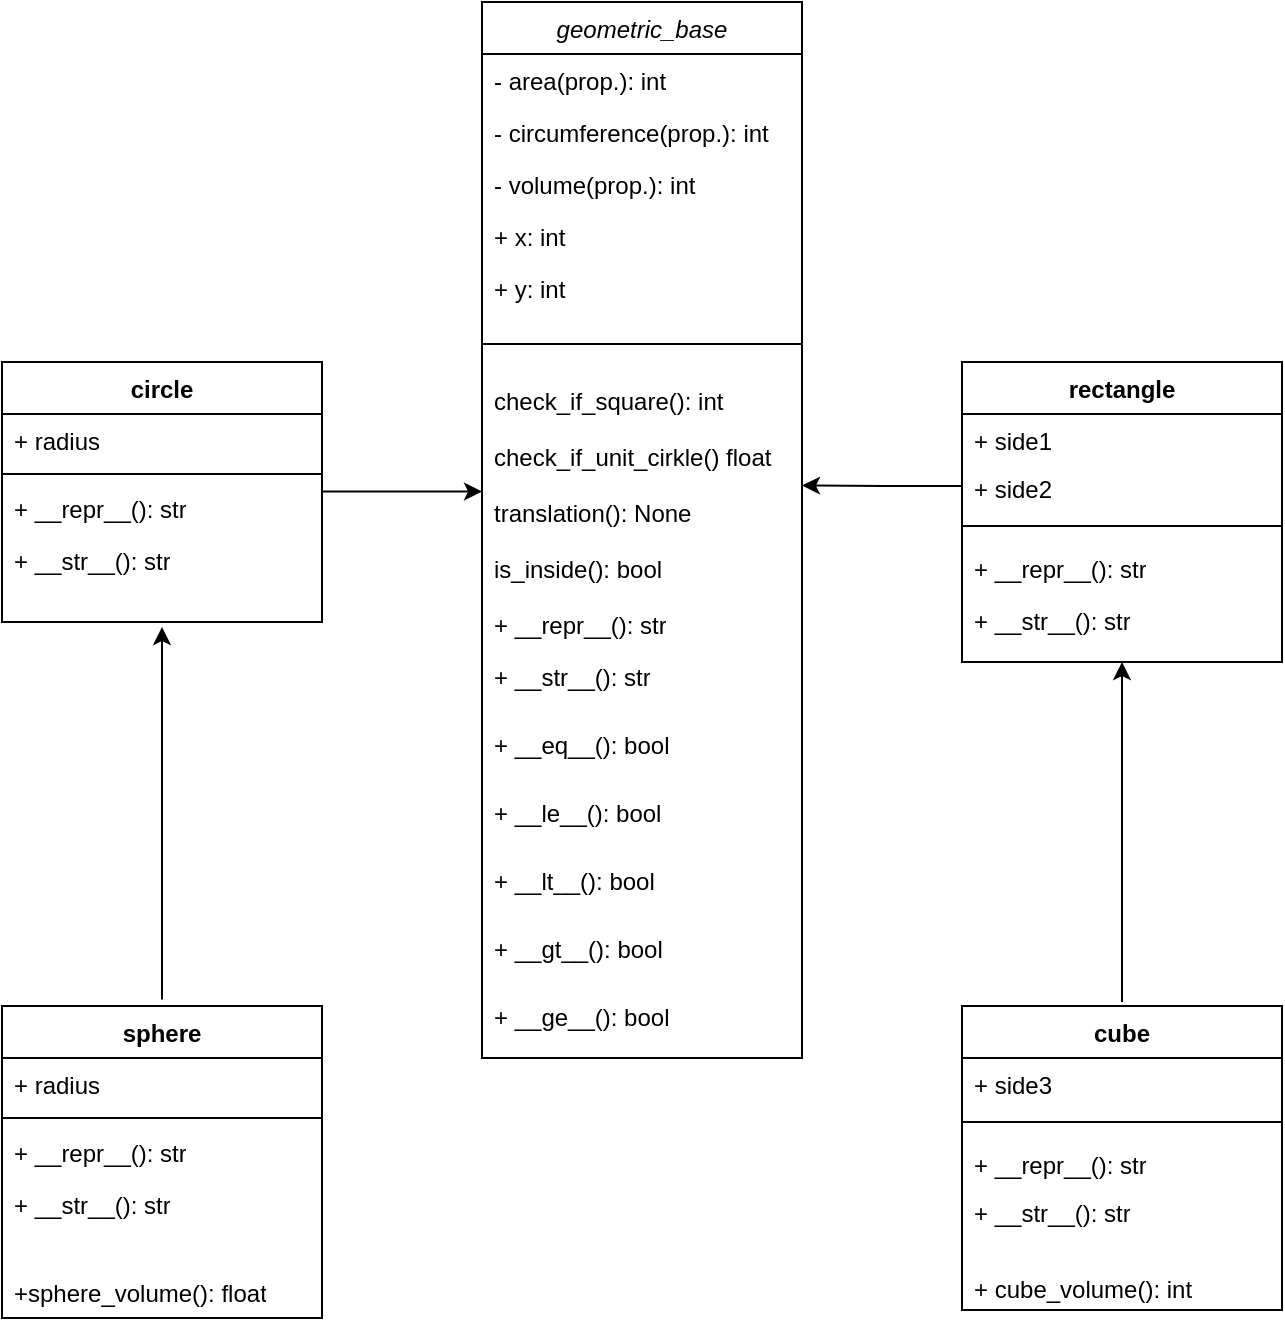 <mxfile version="22.0.2" type="github">
  <diagram id="C5RBs43oDa-KdzZeNtuy" name="Page-1">
    <mxGraphModel dx="1195" dy="663" grid="1" gridSize="10" guides="1" tooltips="1" connect="1" arrows="1" fold="1" page="1" pageScale="1" pageWidth="1169" pageHeight="827" math="0" shadow="0">
      <root>
        <mxCell id="WIyWlLk6GJQsqaUBKTNV-0" />
        <mxCell id="WIyWlLk6GJQsqaUBKTNV-1" parent="WIyWlLk6GJQsqaUBKTNV-0" />
        <mxCell id="zkfFHV4jXpPFQw0GAbJ--0" value="geometric_base&#xa;" style="swimlane;fontStyle=2;align=center;verticalAlign=top;childLayout=stackLayout;horizontal=1;startSize=26;horizontalStack=0;resizeParent=1;resizeLast=0;collapsible=1;marginBottom=0;rounded=0;shadow=0;strokeWidth=1;" parent="WIyWlLk6GJQsqaUBKTNV-1" vertex="1">
          <mxGeometry x="520" y="60" width="160" height="528" as="geometry">
            <mxRectangle x="230" y="140" width="160" height="26" as="alternateBounds" />
          </mxGeometry>
        </mxCell>
        <mxCell id="zkfFHV4jXpPFQw0GAbJ--1" value="- area(prop.): int" style="text;align=left;verticalAlign=top;spacingLeft=4;spacingRight=4;overflow=hidden;rotatable=0;points=[[0,0.5],[1,0.5]];portConstraint=eastwest;" parent="zkfFHV4jXpPFQw0GAbJ--0" vertex="1">
          <mxGeometry y="26" width="160" height="26" as="geometry" />
        </mxCell>
        <mxCell id="zkfFHV4jXpPFQw0GAbJ--3" value="- circumference(prop.): int" style="text;align=left;verticalAlign=top;spacingLeft=4;spacingRight=4;overflow=hidden;rotatable=0;points=[[0,0.5],[1,0.5]];portConstraint=eastwest;rounded=0;shadow=0;html=0;" parent="zkfFHV4jXpPFQw0GAbJ--0" vertex="1">
          <mxGeometry y="52" width="160" height="26" as="geometry" />
        </mxCell>
        <mxCell id="Qn33HTUXjLvJlOraaSLy-25" value="- volume(prop.): int" style="text;align=left;verticalAlign=top;spacingLeft=4;spacingRight=4;overflow=hidden;rotatable=0;points=[[0,0.5],[1,0.5]];portConstraint=eastwest;rounded=0;shadow=0;html=0;" vertex="1" parent="zkfFHV4jXpPFQw0GAbJ--0">
          <mxGeometry y="78" width="160" height="26" as="geometry" />
        </mxCell>
        <mxCell id="qXK1RhHSSQnqhgkqxfIp-17" value="+ x: int" style="text;align=left;verticalAlign=top;spacingLeft=4;spacingRight=4;overflow=hidden;rotatable=0;points=[[0,0.5],[1,0.5]];portConstraint=eastwest;rounded=0;shadow=0;html=0;" parent="zkfFHV4jXpPFQw0GAbJ--0" vertex="1">
          <mxGeometry y="104" width="160" height="26" as="geometry" />
        </mxCell>
        <mxCell id="qXK1RhHSSQnqhgkqxfIp-18" value="+ y: int" style="text;align=left;verticalAlign=top;spacingLeft=4;spacingRight=4;overflow=hidden;rotatable=0;points=[[0,0.5],[1,0.5]];portConstraint=eastwest;rounded=0;shadow=0;html=0;" parent="zkfFHV4jXpPFQw0GAbJ--0" vertex="1">
          <mxGeometry y="130" width="160" height="26" as="geometry" />
        </mxCell>
        <mxCell id="zkfFHV4jXpPFQw0GAbJ--4" value="" style="line;html=1;strokeWidth=1;align=left;verticalAlign=middle;spacingTop=-1;spacingLeft=3;spacingRight=3;rotatable=0;labelPosition=right;points=[];portConstraint=eastwest;" parent="zkfFHV4jXpPFQw0GAbJ--0" vertex="1">
          <mxGeometry y="156" width="160" height="30" as="geometry" />
        </mxCell>
        <mxCell id="qXK1RhHSSQnqhgkqxfIp-5" value="check_if_square(): int" style="text;align=left;verticalAlign=top;spacingLeft=4;spacingRight=4;overflow=hidden;rotatable=0;points=[[0,0.5],[1,0.5]];portConstraint=eastwest;" parent="zkfFHV4jXpPFQw0GAbJ--0" vertex="1">
          <mxGeometry y="186" width="160" height="28" as="geometry" />
        </mxCell>
        <mxCell id="qXK1RhHSSQnqhgkqxfIp-4" value="check_if_unit_cirkle() float" style="text;align=left;verticalAlign=top;spacingLeft=4;spacingRight=4;overflow=hidden;rotatable=0;points=[[0,0.5],[1,0.5]];portConstraint=eastwest;" parent="zkfFHV4jXpPFQw0GAbJ--0" vertex="1">
          <mxGeometry y="214" width="160" height="28" as="geometry" />
        </mxCell>
        <mxCell id="zkfFHV4jXpPFQw0GAbJ--5" value="translation(): None" style="text;align=left;verticalAlign=top;spacingLeft=4;spacingRight=4;overflow=hidden;rotatable=0;points=[[0,0.5],[1,0.5]];portConstraint=eastwest;" parent="zkfFHV4jXpPFQw0GAbJ--0" vertex="1">
          <mxGeometry y="242" width="160" height="28" as="geometry" />
        </mxCell>
        <mxCell id="qXK1RhHSSQnqhgkqxfIp-3" value="is_inside(): bool" style="text;align=left;verticalAlign=top;spacingLeft=4;spacingRight=4;overflow=hidden;rotatable=0;points=[[0,0.5],[1,0.5]];portConstraint=eastwest;" parent="zkfFHV4jXpPFQw0GAbJ--0" vertex="1">
          <mxGeometry y="270" width="160" height="28" as="geometry" />
        </mxCell>
        <mxCell id="qXK1RhHSSQnqhgkqxfIp-19" value="+ __repr__(): str" style="text;strokeColor=none;fillColor=none;align=left;verticalAlign=top;spacingLeft=4;spacingRight=4;overflow=hidden;rotatable=0;points=[[0,0.5],[1,0.5]];portConstraint=eastwest;whiteSpace=wrap;html=1;" parent="zkfFHV4jXpPFQw0GAbJ--0" vertex="1">
          <mxGeometry y="298" width="160" height="26" as="geometry" />
        </mxCell>
        <mxCell id="qXK1RhHSSQnqhgkqxfIp-20" value="+ __str__(): str" style="text;strokeColor=none;fillColor=none;align=left;verticalAlign=top;spacingLeft=4;spacingRight=4;overflow=hidden;rotatable=0;points=[[0,0.5],[1,0.5]];portConstraint=eastwest;whiteSpace=wrap;html=1;" parent="zkfFHV4jXpPFQw0GAbJ--0" vertex="1">
          <mxGeometry y="324" width="160" height="34" as="geometry" />
        </mxCell>
        <mxCell id="qXK1RhHSSQnqhgkqxfIp-23" value="+ __eq__(): bool" style="text;strokeColor=none;fillColor=none;align=left;verticalAlign=top;spacingLeft=4;spacingRight=4;overflow=hidden;rotatable=0;points=[[0,0.5],[1,0.5]];portConstraint=eastwest;whiteSpace=wrap;html=1;" parent="zkfFHV4jXpPFQw0GAbJ--0" vertex="1">
          <mxGeometry y="358" width="160" height="34" as="geometry" />
        </mxCell>
        <mxCell id="qXK1RhHSSQnqhgkqxfIp-27" value="+ __le__(): bool" style="text;strokeColor=none;fillColor=none;align=left;verticalAlign=top;spacingLeft=4;spacingRight=4;overflow=hidden;rotatable=0;points=[[0,0.5],[1,0.5]];portConstraint=eastwest;whiteSpace=wrap;html=1;" parent="zkfFHV4jXpPFQw0GAbJ--0" vertex="1">
          <mxGeometry y="392" width="160" height="34" as="geometry" />
        </mxCell>
        <mxCell id="qXK1RhHSSQnqhgkqxfIp-24" value="+ __lt__(): bool" style="text;strokeColor=none;fillColor=none;align=left;verticalAlign=top;spacingLeft=4;spacingRight=4;overflow=hidden;rotatable=0;points=[[0,0.5],[1,0.5]];portConstraint=eastwest;whiteSpace=wrap;html=1;" parent="zkfFHV4jXpPFQw0GAbJ--0" vertex="1">
          <mxGeometry y="426" width="160" height="34" as="geometry" />
        </mxCell>
        <mxCell id="qXK1RhHSSQnqhgkqxfIp-25" value="+ __gt__(): bool" style="text;strokeColor=none;fillColor=none;align=left;verticalAlign=top;spacingLeft=4;spacingRight=4;overflow=hidden;rotatable=0;points=[[0,0.5],[1,0.5]];portConstraint=eastwest;whiteSpace=wrap;html=1;" parent="zkfFHV4jXpPFQw0GAbJ--0" vertex="1">
          <mxGeometry y="460" width="160" height="34" as="geometry" />
        </mxCell>
        <mxCell id="qXK1RhHSSQnqhgkqxfIp-26" value="+ __ge__(): bool" style="text;strokeColor=none;fillColor=none;align=left;verticalAlign=top;spacingLeft=4;spacingRight=4;overflow=hidden;rotatable=0;points=[[0,0.5],[1,0.5]];portConstraint=eastwest;whiteSpace=wrap;html=1;" parent="zkfFHV4jXpPFQw0GAbJ--0" vertex="1">
          <mxGeometry y="494" width="160" height="34" as="geometry" />
        </mxCell>
        <mxCell id="qXK1RhHSSQnqhgkqxfIp-6" value="rectangle" style="swimlane;fontStyle=1;align=center;verticalAlign=top;childLayout=stackLayout;horizontal=1;startSize=26;horizontalStack=0;resizeParent=1;resizeParentMax=0;resizeLast=0;collapsible=1;marginBottom=0;whiteSpace=wrap;html=1;" parent="WIyWlLk6GJQsqaUBKTNV-1" vertex="1">
          <mxGeometry x="760" y="240" width="160" height="150" as="geometry" />
        </mxCell>
        <mxCell id="qXK1RhHSSQnqhgkqxfIp-7" value="+ side1" style="text;strokeColor=none;fillColor=none;align=left;verticalAlign=top;spacingLeft=4;spacingRight=4;overflow=hidden;rotatable=0;points=[[0,0.5],[1,0.5]];portConstraint=eastwest;whiteSpace=wrap;html=1;" parent="qXK1RhHSSQnqhgkqxfIp-6" vertex="1">
          <mxGeometry y="26" width="160" height="24" as="geometry" />
        </mxCell>
        <mxCell id="qXK1RhHSSQnqhgkqxfIp-21" value="+ side2" style="text;strokeColor=none;fillColor=none;align=left;verticalAlign=top;spacingLeft=4;spacingRight=4;overflow=hidden;rotatable=0;points=[[0,0.5],[1,0.5]];portConstraint=eastwest;whiteSpace=wrap;html=1;" parent="qXK1RhHSSQnqhgkqxfIp-6" vertex="1">
          <mxGeometry y="50" width="160" height="24" as="geometry" />
        </mxCell>
        <mxCell id="qXK1RhHSSQnqhgkqxfIp-8" value="" style="line;strokeWidth=1;fillColor=none;align=left;verticalAlign=middle;spacingTop=-1;spacingLeft=3;spacingRight=3;rotatable=0;labelPosition=right;points=[];portConstraint=eastwest;strokeColor=inherit;" parent="qXK1RhHSSQnqhgkqxfIp-6" vertex="1">
          <mxGeometry y="74" width="160" height="16" as="geometry" />
        </mxCell>
        <mxCell id="qXK1RhHSSQnqhgkqxfIp-16" value="+ __repr__(): str" style="text;strokeColor=none;fillColor=none;align=left;verticalAlign=top;spacingLeft=4;spacingRight=4;overflow=hidden;rotatable=0;points=[[0,0.5],[1,0.5]];portConstraint=eastwest;whiteSpace=wrap;html=1;" parent="qXK1RhHSSQnqhgkqxfIp-6" vertex="1">
          <mxGeometry y="90" width="160" height="26" as="geometry" />
        </mxCell>
        <mxCell id="qXK1RhHSSQnqhgkqxfIp-9" value="+ __str__(): str" style="text;strokeColor=none;fillColor=none;align=left;verticalAlign=top;spacingLeft=4;spacingRight=4;overflow=hidden;rotatable=0;points=[[0,0.5],[1,0.5]];portConstraint=eastwest;whiteSpace=wrap;html=1;" parent="qXK1RhHSSQnqhgkqxfIp-6" vertex="1">
          <mxGeometry y="116" width="160" height="34" as="geometry" />
        </mxCell>
        <mxCell id="Qn33HTUXjLvJlOraaSLy-4" style="edgeStyle=orthogonalEdgeStyle;rounded=0;orthogonalLoop=1;jettySize=auto;html=1;exitX=1;exitY=0.183;exitDx=0;exitDy=0;exitPerimeter=0;" edge="1" parent="WIyWlLk6GJQsqaUBKTNV-1" source="qXK1RhHSSQnqhgkqxfIp-15">
          <mxGeometry relative="1" as="geometry">
            <mxPoint x="450" y="304.75" as="sourcePoint" />
            <mxPoint x="520" y="304.75" as="targetPoint" />
          </mxGeometry>
        </mxCell>
        <mxCell id="qXK1RhHSSQnqhgkqxfIp-11" value="circle&lt;br&gt;" style="swimlane;fontStyle=1;align=center;verticalAlign=top;childLayout=stackLayout;horizontal=1;startSize=26;horizontalStack=0;resizeParent=1;resizeParentMax=0;resizeLast=0;collapsible=1;marginBottom=0;whiteSpace=wrap;html=1;" parent="WIyWlLk6GJQsqaUBKTNV-1" vertex="1">
          <mxGeometry x="280" y="240" width="160" height="130" as="geometry" />
        </mxCell>
        <mxCell id="qXK1RhHSSQnqhgkqxfIp-12" value="+ radius" style="text;strokeColor=none;fillColor=none;align=left;verticalAlign=top;spacingLeft=4;spacingRight=4;overflow=hidden;rotatable=0;points=[[0,0.5],[1,0.5]];portConstraint=eastwest;whiteSpace=wrap;html=1;" parent="qXK1RhHSSQnqhgkqxfIp-11" vertex="1">
          <mxGeometry y="26" width="160" height="26" as="geometry" />
        </mxCell>
        <mxCell id="qXK1RhHSSQnqhgkqxfIp-13" value="" style="line;strokeWidth=1;fillColor=none;align=left;verticalAlign=middle;spacingTop=-1;spacingLeft=3;spacingRight=3;rotatable=0;labelPosition=right;points=[];portConstraint=eastwest;strokeColor=inherit;" parent="qXK1RhHSSQnqhgkqxfIp-11" vertex="1">
          <mxGeometry y="52" width="160" height="8" as="geometry" />
        </mxCell>
        <mxCell id="qXK1RhHSSQnqhgkqxfIp-15" value="+ __repr__(): str" style="text;strokeColor=none;fillColor=none;align=left;verticalAlign=top;spacingLeft=4;spacingRight=4;overflow=hidden;rotatable=0;points=[[0,0.5],[1,0.5]];portConstraint=eastwest;whiteSpace=wrap;html=1;" parent="qXK1RhHSSQnqhgkqxfIp-11" vertex="1">
          <mxGeometry y="60" width="160" height="26" as="geometry" />
        </mxCell>
        <mxCell id="qXK1RhHSSQnqhgkqxfIp-14" value="+ __str__(): str" style="text;strokeColor=none;fillColor=none;align=left;verticalAlign=top;spacingLeft=4;spacingRight=4;overflow=hidden;rotatable=0;points=[[0,0.5],[1,0.5]];portConstraint=eastwest;whiteSpace=wrap;html=1;" parent="qXK1RhHSSQnqhgkqxfIp-11" vertex="1">
          <mxGeometry y="86" width="160" height="44" as="geometry" />
        </mxCell>
        <mxCell id="Qn33HTUXjLvJlOraaSLy-18" style="edgeStyle=orthogonalEdgeStyle;rounded=0;orthogonalLoop=1;jettySize=auto;html=1;entryX=0.5;entryY=1;entryDx=0;entryDy=0;entryPerimeter=0;exitX=0.5;exitY=-0.013;exitDx=0;exitDy=0;exitPerimeter=0;" edge="1" parent="WIyWlLk6GJQsqaUBKTNV-1" source="Qn33HTUXjLvJlOraaSLy-5" target="qXK1RhHSSQnqhgkqxfIp-9">
          <mxGeometry relative="1" as="geometry">
            <mxPoint x="815" y="594" as="targetPoint" />
          </mxGeometry>
        </mxCell>
        <mxCell id="Qn33HTUXjLvJlOraaSLy-5" value="cube" style="swimlane;fontStyle=1;align=center;verticalAlign=top;childLayout=stackLayout;horizontal=1;startSize=26;horizontalStack=0;resizeParent=1;resizeParentMax=0;resizeLast=0;collapsible=1;marginBottom=0;whiteSpace=wrap;html=1;" vertex="1" parent="WIyWlLk6GJQsqaUBKTNV-1">
          <mxGeometry x="760" y="562" width="160" height="152" as="geometry">
            <mxRectangle x="745" y="569" width="70" height="30" as="alternateBounds" />
          </mxGeometry>
        </mxCell>
        <mxCell id="Qn33HTUXjLvJlOraaSLy-6" value="+ side3" style="text;strokeColor=none;fillColor=none;align=left;verticalAlign=top;spacingLeft=4;spacingRight=4;overflow=hidden;rotatable=0;points=[[0,0.5],[1,0.5]];portConstraint=eastwest;whiteSpace=wrap;html=1;" vertex="1" parent="Qn33HTUXjLvJlOraaSLy-5">
          <mxGeometry y="26" width="160" height="24" as="geometry" />
        </mxCell>
        <mxCell id="Qn33HTUXjLvJlOraaSLy-8" value="" style="line;strokeWidth=1;fillColor=none;align=left;verticalAlign=middle;spacingTop=-1;spacingLeft=3;spacingRight=3;rotatable=0;labelPosition=right;points=[];portConstraint=eastwest;strokeColor=inherit;" vertex="1" parent="Qn33HTUXjLvJlOraaSLy-5">
          <mxGeometry y="50" width="160" height="16" as="geometry" />
        </mxCell>
        <mxCell id="Qn33HTUXjLvJlOraaSLy-9" value="+ __repr__(): str" style="text;strokeColor=none;fillColor=none;align=left;verticalAlign=top;spacingLeft=4;spacingRight=4;overflow=hidden;rotatable=0;points=[[0,0.5],[1,0.5]];portConstraint=eastwest;whiteSpace=wrap;html=1;" vertex="1" parent="Qn33HTUXjLvJlOraaSLy-5">
          <mxGeometry y="66" width="160" height="24" as="geometry" />
        </mxCell>
        <mxCell id="Qn33HTUXjLvJlOraaSLy-10" value="+ __str__(): str" style="text;strokeColor=none;fillColor=none;align=left;verticalAlign=top;spacingLeft=4;spacingRight=4;overflow=hidden;rotatable=0;points=[[0,0.5],[1,0.5]];portConstraint=eastwest;whiteSpace=wrap;html=1;" vertex="1" parent="Qn33HTUXjLvJlOraaSLy-5">
          <mxGeometry y="90" width="160" height="38" as="geometry" />
        </mxCell>
        <mxCell id="Qn33HTUXjLvJlOraaSLy-21" value="+ cube_volume(): int" style="text;strokeColor=none;fillColor=none;align=left;verticalAlign=top;spacingLeft=4;spacingRight=4;overflow=hidden;rotatable=0;points=[[0,0.5],[1,0.5]];portConstraint=eastwest;whiteSpace=wrap;html=1;" vertex="1" parent="Qn33HTUXjLvJlOraaSLy-5">
          <mxGeometry y="128" width="160" height="24" as="geometry" />
        </mxCell>
        <mxCell id="Qn33HTUXjLvJlOraaSLy-17" style="edgeStyle=orthogonalEdgeStyle;rounded=0;orthogonalLoop=1;jettySize=auto;html=1;exitX=0.5;exitY=-0.021;exitDx=0;exitDy=0;exitPerimeter=0;" edge="1" parent="WIyWlLk6GJQsqaUBKTNV-1" source="Qn33HTUXjLvJlOraaSLy-11">
          <mxGeometry relative="1" as="geometry">
            <mxPoint x="360" y="372.5" as="targetPoint" />
            <mxPoint x="360" y="560" as="sourcePoint" />
          </mxGeometry>
        </mxCell>
        <mxCell id="Qn33HTUXjLvJlOraaSLy-11" value="sphere" style="swimlane;fontStyle=1;align=center;verticalAlign=top;childLayout=stackLayout;horizontal=1;startSize=26;horizontalStack=0;resizeParent=1;resizeParentMax=0;resizeLast=0;collapsible=1;marginBottom=0;whiteSpace=wrap;html=1;" vertex="1" parent="WIyWlLk6GJQsqaUBKTNV-1">
          <mxGeometry x="280" y="562" width="160" height="156" as="geometry" />
        </mxCell>
        <mxCell id="Qn33HTUXjLvJlOraaSLy-12" value="+ radius" style="text;strokeColor=none;fillColor=none;align=left;verticalAlign=top;spacingLeft=4;spacingRight=4;overflow=hidden;rotatable=0;points=[[0,0.5],[1,0.5]];portConstraint=eastwest;whiteSpace=wrap;html=1;" vertex="1" parent="Qn33HTUXjLvJlOraaSLy-11">
          <mxGeometry y="26" width="160" height="26" as="geometry" />
        </mxCell>
        <mxCell id="Qn33HTUXjLvJlOraaSLy-13" value="" style="line;strokeWidth=1;fillColor=none;align=left;verticalAlign=middle;spacingTop=-1;spacingLeft=3;spacingRight=3;rotatable=0;labelPosition=right;points=[];portConstraint=eastwest;strokeColor=inherit;" vertex="1" parent="Qn33HTUXjLvJlOraaSLy-11">
          <mxGeometry y="52" width="160" height="8" as="geometry" />
        </mxCell>
        <mxCell id="Qn33HTUXjLvJlOraaSLy-14" value="+ __repr__(): str" style="text;strokeColor=none;fillColor=none;align=left;verticalAlign=top;spacingLeft=4;spacingRight=4;overflow=hidden;rotatable=0;points=[[0,0.5],[1,0.5]];portConstraint=eastwest;whiteSpace=wrap;html=1;" vertex="1" parent="Qn33HTUXjLvJlOraaSLy-11">
          <mxGeometry y="60" width="160" height="26" as="geometry" />
        </mxCell>
        <mxCell id="Qn33HTUXjLvJlOraaSLy-15" value="+ __str__(): str" style="text;strokeColor=none;fillColor=none;align=left;verticalAlign=top;spacingLeft=4;spacingRight=4;overflow=hidden;rotatable=0;points=[[0,0.5],[1,0.5]];portConstraint=eastwest;whiteSpace=wrap;html=1;" vertex="1" parent="Qn33HTUXjLvJlOraaSLy-11">
          <mxGeometry y="86" width="160" height="44" as="geometry" />
        </mxCell>
        <mxCell id="Qn33HTUXjLvJlOraaSLy-22" value="+sphere_volume(): float" style="text;strokeColor=none;fillColor=none;align=left;verticalAlign=top;spacingLeft=4;spacingRight=4;overflow=hidden;rotatable=0;points=[[0,0.5],[1,0.5]];portConstraint=eastwest;whiteSpace=wrap;html=1;" vertex="1" parent="Qn33HTUXjLvJlOraaSLy-11">
          <mxGeometry y="130" width="160" height="26" as="geometry" />
        </mxCell>
        <mxCell id="Qn33HTUXjLvJlOraaSLy-26" style="edgeStyle=orthogonalEdgeStyle;rounded=0;orthogonalLoop=1;jettySize=auto;html=1;exitX=0;exitY=0.5;exitDx=0;exitDy=0;" edge="1" parent="WIyWlLk6GJQsqaUBKTNV-1" source="qXK1RhHSSQnqhgkqxfIp-21">
          <mxGeometry relative="1" as="geometry">
            <mxPoint x="680" y="301.75" as="targetPoint" />
            <mxPoint x="750" y="301.757" as="sourcePoint" />
          </mxGeometry>
        </mxCell>
      </root>
    </mxGraphModel>
  </diagram>
</mxfile>

